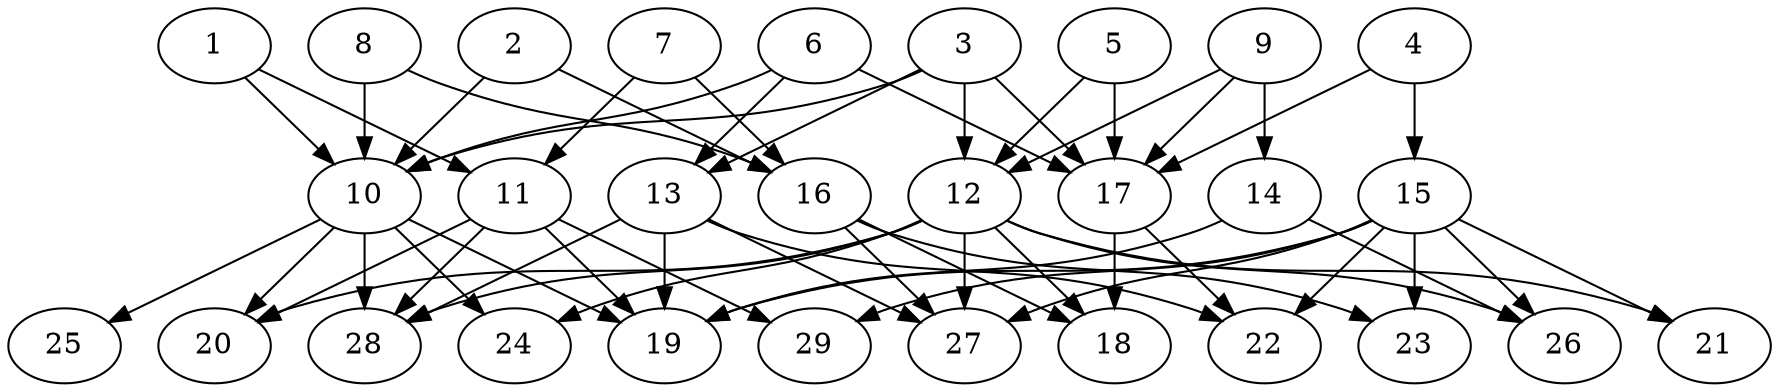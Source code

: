 // DAG (tier=2-normal, mode=compute, n=29, ccr=0.350, fat=0.654, density=0.523, regular=0.468, jump=0.116, mindata=524288, maxdata=8388608)
// DAG automatically generated by daggen at Sun Aug 24 16:33:33 2025
// /home/ermia/Project/Environments/daggen/bin/daggen --dot --ccr 0.350 --fat 0.654 --regular 0.468 --density 0.523 --jump 0.116 --mindata 524288 --maxdata 8388608 -n 29 
digraph G {
  1 [size="5454353211456595", alpha="0.20", expect_size="2727176605728297"]
  1 -> 10 [size ="122794759159808"]
  1 -> 11 [size ="122794759159808"]
  2 [size="1046664694865385216", alpha="0.02", expect_size="523332347432692608"]
  2 -> 10 [size ="527383740284928"]
  2 -> 16 [size ="527383740284928"]
  3 [size="11490213283184448", alpha="0.05", expect_size="5745106641592224"]
  3 -> 10 [size ="312959368691712"]
  3 -> 12 [size ="312959368691712"]
  3 -> 13 [size ="312959368691712"]
  3 -> 17 [size ="312959368691712"]
  4 [size="29810377960034664448", alpha="0.04", expect_size="14905188980017332224"]
  4 -> 15 [size ="76913334812672"]
  4 -> 17 [size ="76913334812672"]
  5 [size="1266414495739525888", alpha="0.10", expect_size="633207247869762944"]
  5 -> 12 [size ="442021600821248"]
  5 -> 17 [size ="442021600821248"]
  6 [size="15521429685056569344", alpha="0.11", expect_size="7760714842528284672"]
  6 -> 10 [size ="49778805178368"]
  6 -> 13 [size ="49778805178368"]
  6 -> 17 [size ="49778805178368"]
  7 [size="8423517282654748672", alpha="0.10", expect_size="4211758641327374336"]
  7 -> 11 [size ="33119642058752"]
  7 -> 16 [size ="33119642058752"]
  8 [size="156263339863834624", alpha="0.09", expect_size="78131669931917312"]
  8 -> 10 [size ="2320926507008"]
  8 -> 16 [size ="2320926507008"]
  9 [size="14740343090148728", alpha="0.12", expect_size="7370171545074364"]
  9 -> 12 [size ="253570876178432"]
  9 -> 14 [size ="253570876178432"]
  9 -> 17 [size ="253570876178432"]
  10 [size="247532967335874240", alpha="0.05", expect_size="123766483667937120"]
  10 -> 19 [size ="172826472480768"]
  10 -> 20 [size ="172826472480768"]
  10 -> 24 [size ="172826472480768"]
  10 -> 25 [size ="172826472480768"]
  10 -> 28 [size ="172826472480768"]
  11 [size="1022060473581093376", alpha="0.05", expect_size="511030236790546688"]
  11 -> 19 [size ="508663118692352"]
  11 -> 20 [size ="508663118692352"]
  11 -> 28 [size ="508663118692352"]
  11 -> 29 [size ="508663118692352"]
  12 [size="4888918784178917", alpha="0.18", expect_size="2444459392089458"]
  12 -> 18 [size ="2696845197312"]
  12 -> 20 [size ="2696845197312"]
  12 -> 21 [size ="2696845197312"]
  12 -> 24 [size ="2696845197312"]
  12 -> 26 [size ="2696845197312"]
  12 -> 27 [size ="2696845197312"]
  12 -> 28 [size ="2696845197312"]
  13 [size="3294280824465274", alpha="0.19", expect_size="1647140412232637"]
  13 -> 19 [size ="276095672778752"]
  13 -> 22 [size ="276095672778752"]
  13 -> 27 [size ="276095672778752"]
  13 -> 28 [size ="276095672778752"]
  14 [size="263721915253756", alpha="0.07", expect_size="131860957626878"]
  14 -> 19 [size ="21260624986112"]
  14 -> 26 [size ="21260624986112"]
  15 [size="102818950152192000000", alpha="0.11", expect_size="51409475076096000000"]
  15 -> 19 [size ="175578808320000"]
  15 -> 21 [size ="175578808320000"]
  15 -> 22 [size ="175578808320000"]
  15 -> 23 [size ="175578808320000"]
  15 -> 26 [size ="175578808320000"]
  15 -> 27 [size ="175578808320000"]
  15 -> 29 [size ="175578808320000"]
  16 [size="187557870668087296", alpha="0.13", expect_size="93778935334043648"]
  16 -> 18 [size ="2621280616448"]
  16 -> 23 [size ="2621280616448"]
  16 -> 27 [size ="2621280616448"]
  17 [size="120054289800858", alpha="0.11", expect_size="60027144900429"]
  17 -> 18 [size ="4098682257408"]
  17 -> 22 [size ="4098682257408"]
  18 [size="1088368627104447488", alpha="0.15", expect_size="544184313552223744"]
  19 [size="5607309564225796", alpha="0.12", expect_size="2803654782112898"]
  20 [size="160762012089974784", alpha="0.14", expect_size="80381006044987392"]
  21 [size="12569528805818124", alpha="0.15", expect_size="6284764402909062"]
  22 [size="329759194553718528", alpha="0.10", expect_size="164879597276859264"]
  23 [size="2194243073989410816", alpha="0.02", expect_size="1097121536994705408"]
  24 [size="24127041564625", alpha="0.01", expect_size="12063520782312"]
  25 [size="1002212511287224", alpha="0.04", expect_size="501106255643612"]
  26 [size="66144801360295", alpha="0.12", expect_size="33072400680147"]
  27 [size="2280948616893178", alpha="0.14", expect_size="1140474308446589"]
  28 [size="373330682834796032", alpha="0.02", expect_size="186665341417398016"]
  29 [size="168325347801995149312", alpha="0.12", expect_size="84162673900997574656"]
}